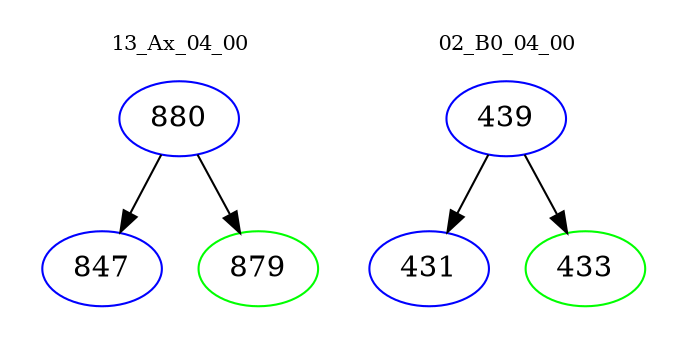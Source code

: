 digraph{
subgraph cluster_0 {
color = white
label = "13_Ax_04_00";
fontsize=10;
T0_880 [label="880", color="blue"]
T0_880 -> T0_847 [color="black"]
T0_847 [label="847", color="blue"]
T0_880 -> T0_879 [color="black"]
T0_879 [label="879", color="green"]
}
subgraph cluster_1 {
color = white
label = "02_B0_04_00";
fontsize=10;
T1_439 [label="439", color="blue"]
T1_439 -> T1_431 [color="black"]
T1_431 [label="431", color="blue"]
T1_439 -> T1_433 [color="black"]
T1_433 [label="433", color="green"]
}
}
